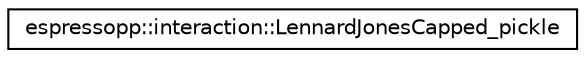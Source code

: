 digraph G
{
  edge [fontname="Helvetica",fontsize="10",labelfontname="Helvetica",labelfontsize="10"];
  node [fontname="Helvetica",fontsize="10",shape=record];
  rankdir="LR";
  Node1 [label="espressopp::interaction::LennardJonesCapped_pickle",height=0.2,width=0.4,color="black", fillcolor="white", style="filled",URL="$structespressopp_1_1interaction_1_1LennardJonesCapped__pickle.html"];
}
